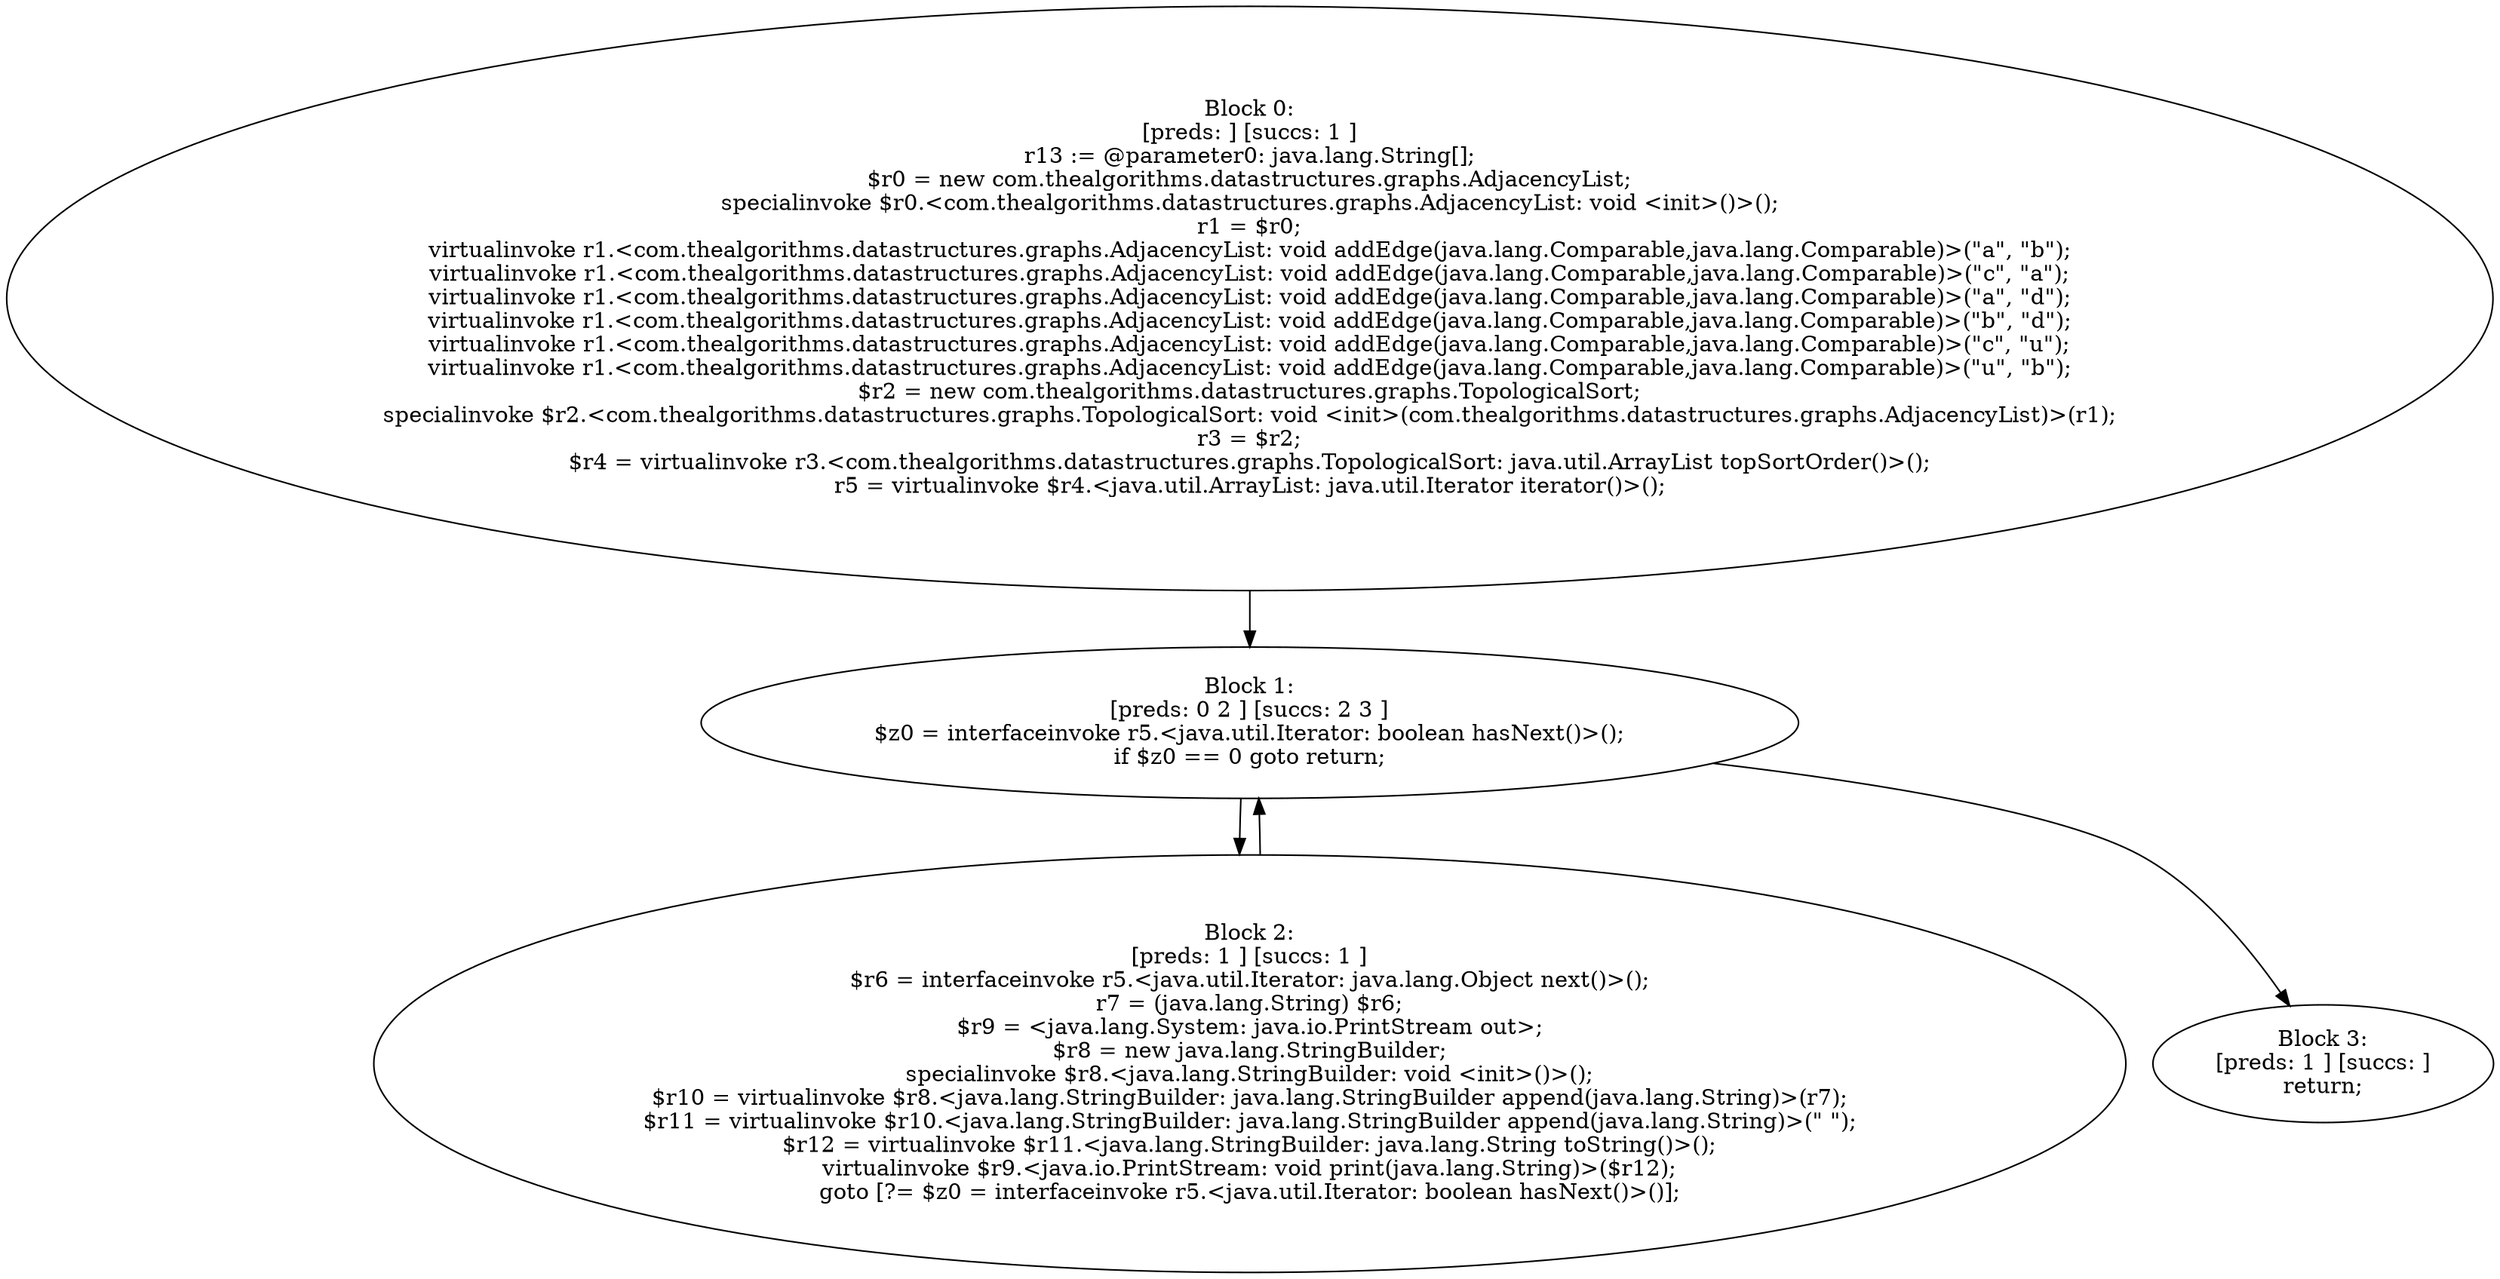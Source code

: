 digraph "unitGraph" {
    "Block 0:
[preds: ] [succs: 1 ]
r13 := @parameter0: java.lang.String[];
$r0 = new com.thealgorithms.datastructures.graphs.AdjacencyList;
specialinvoke $r0.<com.thealgorithms.datastructures.graphs.AdjacencyList: void <init>()>();
r1 = $r0;
virtualinvoke r1.<com.thealgorithms.datastructures.graphs.AdjacencyList: void addEdge(java.lang.Comparable,java.lang.Comparable)>(\"a\", \"b\");
virtualinvoke r1.<com.thealgorithms.datastructures.graphs.AdjacencyList: void addEdge(java.lang.Comparable,java.lang.Comparable)>(\"c\", \"a\");
virtualinvoke r1.<com.thealgorithms.datastructures.graphs.AdjacencyList: void addEdge(java.lang.Comparable,java.lang.Comparable)>(\"a\", \"d\");
virtualinvoke r1.<com.thealgorithms.datastructures.graphs.AdjacencyList: void addEdge(java.lang.Comparable,java.lang.Comparable)>(\"b\", \"d\");
virtualinvoke r1.<com.thealgorithms.datastructures.graphs.AdjacencyList: void addEdge(java.lang.Comparable,java.lang.Comparable)>(\"c\", \"u\");
virtualinvoke r1.<com.thealgorithms.datastructures.graphs.AdjacencyList: void addEdge(java.lang.Comparable,java.lang.Comparable)>(\"u\", \"b\");
$r2 = new com.thealgorithms.datastructures.graphs.TopologicalSort;
specialinvoke $r2.<com.thealgorithms.datastructures.graphs.TopologicalSort: void <init>(com.thealgorithms.datastructures.graphs.AdjacencyList)>(r1);
r3 = $r2;
$r4 = virtualinvoke r3.<com.thealgorithms.datastructures.graphs.TopologicalSort: java.util.ArrayList topSortOrder()>();
r5 = virtualinvoke $r4.<java.util.ArrayList: java.util.Iterator iterator()>();
"
    "Block 1:
[preds: 0 2 ] [succs: 2 3 ]
$z0 = interfaceinvoke r5.<java.util.Iterator: boolean hasNext()>();
if $z0 == 0 goto return;
"
    "Block 2:
[preds: 1 ] [succs: 1 ]
$r6 = interfaceinvoke r5.<java.util.Iterator: java.lang.Object next()>();
r7 = (java.lang.String) $r6;
$r9 = <java.lang.System: java.io.PrintStream out>;
$r8 = new java.lang.StringBuilder;
specialinvoke $r8.<java.lang.StringBuilder: void <init>()>();
$r10 = virtualinvoke $r8.<java.lang.StringBuilder: java.lang.StringBuilder append(java.lang.String)>(r7);
$r11 = virtualinvoke $r10.<java.lang.StringBuilder: java.lang.StringBuilder append(java.lang.String)>(\" \");
$r12 = virtualinvoke $r11.<java.lang.StringBuilder: java.lang.String toString()>();
virtualinvoke $r9.<java.io.PrintStream: void print(java.lang.String)>($r12);
goto [?= $z0 = interfaceinvoke r5.<java.util.Iterator: boolean hasNext()>()];
"
    "Block 3:
[preds: 1 ] [succs: ]
return;
"
    "Block 0:
[preds: ] [succs: 1 ]
r13 := @parameter0: java.lang.String[];
$r0 = new com.thealgorithms.datastructures.graphs.AdjacencyList;
specialinvoke $r0.<com.thealgorithms.datastructures.graphs.AdjacencyList: void <init>()>();
r1 = $r0;
virtualinvoke r1.<com.thealgorithms.datastructures.graphs.AdjacencyList: void addEdge(java.lang.Comparable,java.lang.Comparable)>(\"a\", \"b\");
virtualinvoke r1.<com.thealgorithms.datastructures.graphs.AdjacencyList: void addEdge(java.lang.Comparable,java.lang.Comparable)>(\"c\", \"a\");
virtualinvoke r1.<com.thealgorithms.datastructures.graphs.AdjacencyList: void addEdge(java.lang.Comparable,java.lang.Comparable)>(\"a\", \"d\");
virtualinvoke r1.<com.thealgorithms.datastructures.graphs.AdjacencyList: void addEdge(java.lang.Comparable,java.lang.Comparable)>(\"b\", \"d\");
virtualinvoke r1.<com.thealgorithms.datastructures.graphs.AdjacencyList: void addEdge(java.lang.Comparable,java.lang.Comparable)>(\"c\", \"u\");
virtualinvoke r1.<com.thealgorithms.datastructures.graphs.AdjacencyList: void addEdge(java.lang.Comparable,java.lang.Comparable)>(\"u\", \"b\");
$r2 = new com.thealgorithms.datastructures.graphs.TopologicalSort;
specialinvoke $r2.<com.thealgorithms.datastructures.graphs.TopologicalSort: void <init>(com.thealgorithms.datastructures.graphs.AdjacencyList)>(r1);
r3 = $r2;
$r4 = virtualinvoke r3.<com.thealgorithms.datastructures.graphs.TopologicalSort: java.util.ArrayList topSortOrder()>();
r5 = virtualinvoke $r4.<java.util.ArrayList: java.util.Iterator iterator()>();
"->"Block 1:
[preds: 0 2 ] [succs: 2 3 ]
$z0 = interfaceinvoke r5.<java.util.Iterator: boolean hasNext()>();
if $z0 == 0 goto return;
";
    "Block 1:
[preds: 0 2 ] [succs: 2 3 ]
$z0 = interfaceinvoke r5.<java.util.Iterator: boolean hasNext()>();
if $z0 == 0 goto return;
"->"Block 2:
[preds: 1 ] [succs: 1 ]
$r6 = interfaceinvoke r5.<java.util.Iterator: java.lang.Object next()>();
r7 = (java.lang.String) $r6;
$r9 = <java.lang.System: java.io.PrintStream out>;
$r8 = new java.lang.StringBuilder;
specialinvoke $r8.<java.lang.StringBuilder: void <init>()>();
$r10 = virtualinvoke $r8.<java.lang.StringBuilder: java.lang.StringBuilder append(java.lang.String)>(r7);
$r11 = virtualinvoke $r10.<java.lang.StringBuilder: java.lang.StringBuilder append(java.lang.String)>(\" \");
$r12 = virtualinvoke $r11.<java.lang.StringBuilder: java.lang.String toString()>();
virtualinvoke $r9.<java.io.PrintStream: void print(java.lang.String)>($r12);
goto [?= $z0 = interfaceinvoke r5.<java.util.Iterator: boolean hasNext()>()];
";
    "Block 1:
[preds: 0 2 ] [succs: 2 3 ]
$z0 = interfaceinvoke r5.<java.util.Iterator: boolean hasNext()>();
if $z0 == 0 goto return;
"->"Block 3:
[preds: 1 ] [succs: ]
return;
";
    "Block 2:
[preds: 1 ] [succs: 1 ]
$r6 = interfaceinvoke r5.<java.util.Iterator: java.lang.Object next()>();
r7 = (java.lang.String) $r6;
$r9 = <java.lang.System: java.io.PrintStream out>;
$r8 = new java.lang.StringBuilder;
specialinvoke $r8.<java.lang.StringBuilder: void <init>()>();
$r10 = virtualinvoke $r8.<java.lang.StringBuilder: java.lang.StringBuilder append(java.lang.String)>(r7);
$r11 = virtualinvoke $r10.<java.lang.StringBuilder: java.lang.StringBuilder append(java.lang.String)>(\" \");
$r12 = virtualinvoke $r11.<java.lang.StringBuilder: java.lang.String toString()>();
virtualinvoke $r9.<java.io.PrintStream: void print(java.lang.String)>($r12);
goto [?= $z0 = interfaceinvoke r5.<java.util.Iterator: boolean hasNext()>()];
"->"Block 1:
[preds: 0 2 ] [succs: 2 3 ]
$z0 = interfaceinvoke r5.<java.util.Iterator: boolean hasNext()>();
if $z0 == 0 goto return;
";
}
